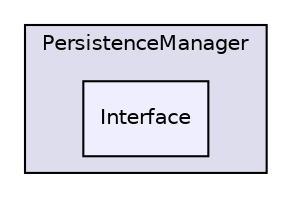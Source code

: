 digraph "D:/Work/Programmieren/Java/D-MARLA/Implementation/R_Components/PersistenceManager/src/PersistenceManager/Interface" {
  compound=true
  node [ fontsize="10", fontname="Helvetica"];
  edge [ labelfontsize="10", labelfontname="Helvetica"];
  subgraph clusterdir_6056ab5e65ce6b8dc5c4650df0a28ca5 {
    graph [ bgcolor="#ddddee", pencolor="black", label="PersistenceManager" fontname="Helvetica", fontsize="10", URL="dir_6056ab5e65ce6b8dc5c4650df0a28ca5.html"]
  dir_2ff60b7c8e3a8dfffafa91cbb480caeb [shape=box, label="Interface", style="filled", fillcolor="#eeeeff", pencolor="black", URL="dir_2ff60b7c8e3a8dfffafa91cbb480caeb.html"];
  }
}
